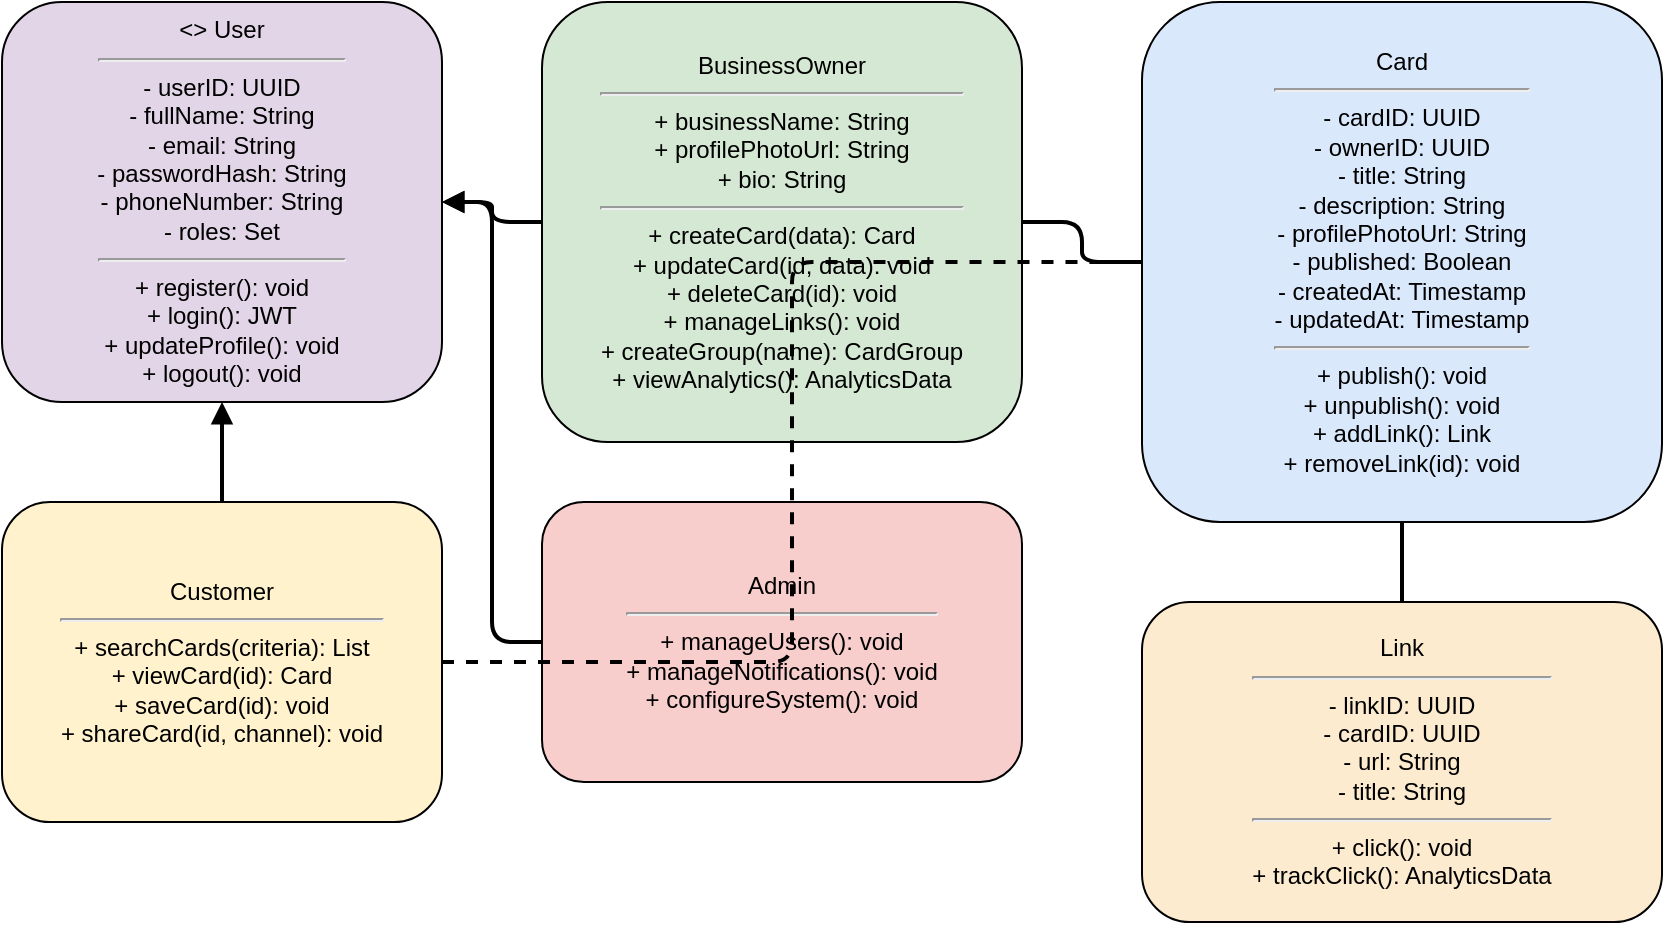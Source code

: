 <?xml version="1.0" encoding="UTF-8"?>
<mxfile version="20.2.7" type="device">
  <diagram id="class1" name="Class Diagram">
    <mxGraphModel dx="1000" dy="700" grid="1" gridSize="10" guides="1" tooltips="1" connect="1" arrows="1" fold="1">
      <root>
        <mxCell id="0"/>
        <mxCell id="1" parent="0"/>
        <!-- User -->
        <mxCell id="class_user" value="&lt;&lt;abstract&gt;&gt; User&lt;hr&gt;- userID: UUID&lt;br&gt;- fullName: String&lt;br&gt;- email: String&lt;br&gt;- passwordHash: String&lt;br&gt;- phoneNumber: String&lt;br&gt;- roles: Set&lt;Role&gt;&lt;hr&gt;+ register(): void&lt;br&gt;+ login(): JWT&lt;br&gt;+ updateProfile(): void&lt;br&gt;+ logout(): void" style="rounded=1;whiteSpace=wrap;html=1;fillColor=#e1d5e7;strokeColor=#000000;strokeWidth=1;" vertex="1" parent="1">
          <mxGeometry x="80" y="50" width="220" height="200" as="geometry"/>
        </mxCell>
        <!-- BusinessOwner -->
        <mxCell id="class_owner" value="BusinessOwner&lt;hr&gt;+ businessName: String&lt;br&gt;+ profilePhotoUrl: String&lt;br&gt;+ bio: String&lt;hr&gt;+ createCard(data): Card&lt;br&gt;+ updateCard(id, data): void&lt;br&gt;+ deleteCard(id): void&lt;br&gt;+ manageLinks(): void&lt;br&gt;+ createGroup(name): CardGroup&lt;br&gt;+ viewAnalytics(): AnalyticsData" style="rounded=1;whiteSpace=wrap;html=1;fillColor=#d5e8d4;strokeColor=#000000;strokeWidth=1;" vertex="1" parent="1">
          <mxGeometry x="350" y="50" width="240" height="220" as="geometry"/>
        </mxCell>
        <!-- Customer -->
        <mxCell id="class_customer" value="Customer&lt;hr&gt;+ searchCards(criteria): List&lt;Card&gt;&lt;br&gt;+ viewCard(id): Card&lt;br&gt;+ saveCard(id): void&lt;br&gt;+ shareCard(id, channel): void" style="rounded=1;whiteSpace=wrap;html=1;fillColor=#fff2cc;strokeColor=#000000;strokeWidth=1;" vertex="1" parent="1">
          <mxGeometry x="80" y="300" width="220" height="160" as="geometry"/>
        </mxCell>
        <!-- Admin -->
        <mxCell id="class_admin" value="Admin&lt;hr&gt;+ manageUsers(): void&lt;br&gt;+ manageNotifications(): void&lt;br&gt;+ configureSystem(): void" style="rounded=1;whiteSpace=wrap;html=1;fillColor=#f8cecc;strokeColor=#000000;strokeWidth=1;" vertex="1" parent="1">
          <mxGeometry x="350" y="300" width="240" height="140" as="geometry"/>
        </mxCell>
        <!-- Card -->
        <mxCell id="class_card" value="Card&lt;hr&gt;- cardID: UUID&lt;br&gt;- ownerID: UUID&lt;br&gt;- title: String&lt;br&gt;- description: String&lt;br&gt;- profilePhotoUrl: String&lt;br&gt;- published: Boolean&lt;br&gt;- createdAt: Timestamp&lt;br&gt;- updatedAt: Timestamp&lt;hr&gt;+ publish(): void&lt;br&gt;+ unpublish(): void&lt;br&gt;+ addLink(): Link&lt;br&gt;+ removeLink(id): void" style="rounded=1;whiteSpace=wrap;html=1;fillColor=#dae8fc;strokeColor=#000000;strokeWidth=1;" vertex="1" parent="1">
          <mxGeometry x="650" y="50" width="260" height="260" as="geometry"/>
        </mxCell>
        <!-- Link -->
        <mxCell id="class_link" value="Link&lt;hr&gt;- linkID: UUID&lt;br&gt;- cardID: UUID&lt;br&gt;- url: String&lt;br&gt;- title: String&lt;hr&gt;+ click(): void&lt;br&gt;+ trackClick(): AnalyticsData" style="rounded=1;whiteSpace=wrap;html=1;fillColor=#fdebd0;strokeColor=#000000;strokeWidth=1;" vertex="1" parent="1">
          <mxGeometry x="650" y="350" width="260" height="160" as="geometry"/>
        </mxCell>
        <!-- Inheritance -->
        <mxCell id="inh1" edge="1" parent="1" source="class_owner" target="class_user" style="edgeStyle=elbowEdgeStyle;html=1;endArrow=block;strokeWidth=2;">
          <mxGeometry relative="1" as="geometry"/>
        </mxCell>
        <mxCell id="inh2" edge="1" parent="1" source="class_customer" target="class_user" style="edgeStyle=elbowEdgeStyle;html=1;endArrow=block;strokeWidth=2;">
          <mxGeometry relative="1" as="geometry"/>
        </mxCell>
        <mxCell id="inh3" edge="1" parent="1" source="class_admin" target="class_user" style="edgeStyle=elbowEdgeStyle;html=1;endArrow=block;strokeWidth=2;">
          <mxGeometry relative="1" as="geometry"/>
        </mxCell>
        <!-- Associations -->
        <mxCell id="assoc1" edge="1" parent="1" source="class_owner" target="class_card" style="edgeStyle=orthogonalEdgeStyle;html=1;endArrow=none;strokeWidth=2;">
          <mxGeometry relative="1" as="geometry"/>
        </mxCell>
        <mxCell id="assoc2" edge="1" parent="1" source="class_card" target="class_link" style="edgeStyle=orthogonalEdgeStyle;html=1;endArrow=none;strokeWidth=2;">
          <mxGeometry relative="1" as="geometry"/>
        </mxCell>
        <mxCell id="assoc3" edge="1" parent="1" source="class_customer" target="class_card" style="edgeStyle=orthogonalEdgeStyle;html=1;dashed=1;endArrow=none;strokeWidth=2;">
          <mxGeometry relative="1" as="geometry"/>
        </mxCell>
      </root>
    </mxGraphModel>
  </diagram>
</mxfile>
